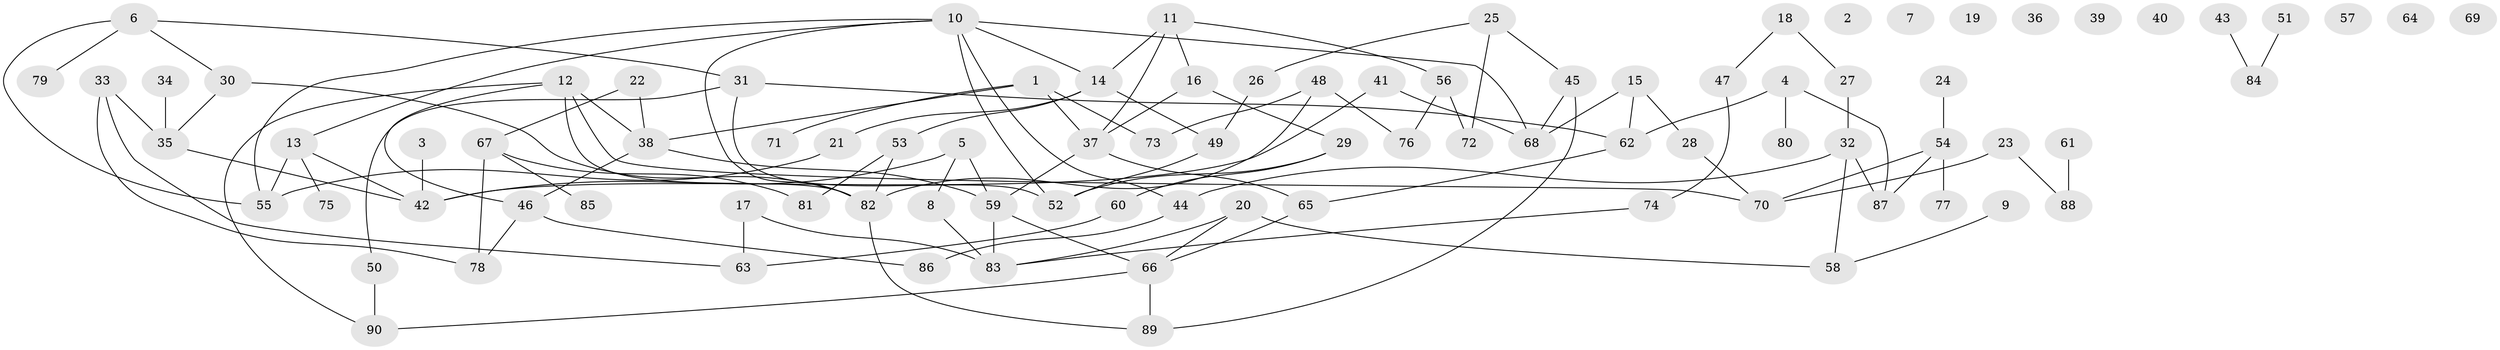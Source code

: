 // coarse degree distribution, {3: 0.18518518518518517, 0: 0.16666666666666666, 4: 0.18518518518518517, 5: 0.09259259259259259, 2: 0.2037037037037037, 14: 0.018518518518518517, 1: 0.12962962962962962, 8: 0.018518518518518517}
// Generated by graph-tools (version 1.1) at 2025/16/03/04/25 18:16:34]
// undirected, 90 vertices, 117 edges
graph export_dot {
graph [start="1"]
  node [color=gray90,style=filled];
  1;
  2;
  3;
  4;
  5;
  6;
  7;
  8;
  9;
  10;
  11;
  12;
  13;
  14;
  15;
  16;
  17;
  18;
  19;
  20;
  21;
  22;
  23;
  24;
  25;
  26;
  27;
  28;
  29;
  30;
  31;
  32;
  33;
  34;
  35;
  36;
  37;
  38;
  39;
  40;
  41;
  42;
  43;
  44;
  45;
  46;
  47;
  48;
  49;
  50;
  51;
  52;
  53;
  54;
  55;
  56;
  57;
  58;
  59;
  60;
  61;
  62;
  63;
  64;
  65;
  66;
  67;
  68;
  69;
  70;
  71;
  72;
  73;
  74;
  75;
  76;
  77;
  78;
  79;
  80;
  81;
  82;
  83;
  84;
  85;
  86;
  87;
  88;
  89;
  90;
  1 -- 37;
  1 -- 38;
  1 -- 71;
  1 -- 73;
  3 -- 42;
  4 -- 62;
  4 -- 80;
  4 -- 87;
  5 -- 8;
  5 -- 42;
  5 -- 59;
  6 -- 30;
  6 -- 31;
  6 -- 55;
  6 -- 79;
  8 -- 83;
  9 -- 58;
  10 -- 13;
  10 -- 14;
  10 -- 44;
  10 -- 52;
  10 -- 55;
  10 -- 68;
  10 -- 82;
  11 -- 14;
  11 -- 16;
  11 -- 37;
  11 -- 56;
  12 -- 38;
  12 -- 46;
  12 -- 70;
  12 -- 82;
  12 -- 90;
  13 -- 42;
  13 -- 55;
  13 -- 75;
  14 -- 21;
  14 -- 49;
  14 -- 53;
  15 -- 28;
  15 -- 62;
  15 -- 68;
  16 -- 29;
  16 -- 37;
  17 -- 63;
  17 -- 83;
  18 -- 27;
  18 -- 47;
  20 -- 58;
  20 -- 66;
  20 -- 83;
  21 -- 55;
  22 -- 38;
  22 -- 67;
  23 -- 70;
  23 -- 88;
  24 -- 54;
  25 -- 26;
  25 -- 45;
  25 -- 72;
  26 -- 49;
  27 -- 32;
  28 -- 70;
  29 -- 52;
  29 -- 60;
  30 -- 35;
  30 -- 82;
  31 -- 50;
  31 -- 52;
  31 -- 62;
  32 -- 44;
  32 -- 58;
  32 -- 87;
  33 -- 35;
  33 -- 63;
  33 -- 78;
  34 -- 35;
  35 -- 42;
  37 -- 59;
  37 -- 65;
  38 -- 46;
  38 -- 59;
  41 -- 42;
  41 -- 68;
  43 -- 84;
  44 -- 86;
  45 -- 68;
  45 -- 89;
  46 -- 78;
  46 -- 86;
  47 -- 74;
  48 -- 73;
  48 -- 76;
  48 -- 82;
  49 -- 52;
  50 -- 90;
  51 -- 84;
  53 -- 81;
  53 -- 82;
  54 -- 70;
  54 -- 77;
  54 -- 87;
  56 -- 72;
  56 -- 76;
  59 -- 66;
  59 -- 83;
  60 -- 63;
  61 -- 88;
  62 -- 65;
  65 -- 66;
  66 -- 89;
  66 -- 90;
  67 -- 78;
  67 -- 81;
  67 -- 85;
  74 -- 83;
  82 -- 89;
}
